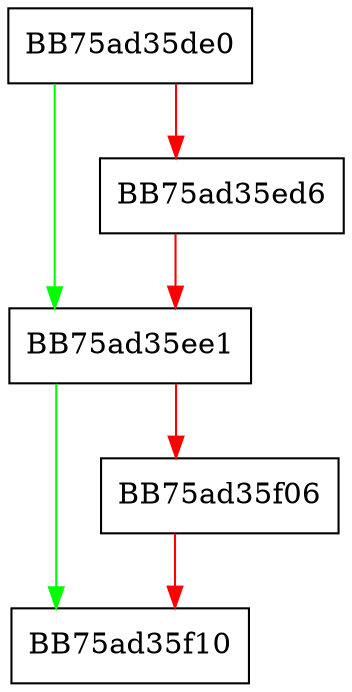 digraph ExecMethod {
  node [shape="box"];
  graph [splines=ortho];
  BB75ad35de0 -> BB75ad35ee1 [color="green"];
  BB75ad35de0 -> BB75ad35ed6 [color="red"];
  BB75ad35ed6 -> BB75ad35ee1 [color="red"];
  BB75ad35ee1 -> BB75ad35f10 [color="green"];
  BB75ad35ee1 -> BB75ad35f06 [color="red"];
  BB75ad35f06 -> BB75ad35f10 [color="red"];
}
